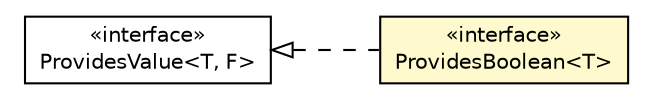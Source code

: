 #!/usr/local/bin/dot
#
# Class diagram 
# Generated by UMLGraph version R5_6-24-gf6e263 (http://www.umlgraph.org/)
#

digraph G {
	edge [fontname="Helvetica",fontsize=10,labelfontname="Helvetica",labelfontsize=10];
	node [fontname="Helvetica",fontsize=10,shape=plaintext];
	nodesep=0.25;
	ranksep=0.5;
	rankdir=LR;
	// org.turbogwt.core.providers.client.ProvidesBoolean<T>
	c3600 [label=<<table title="org.turbogwt.core.providers.client.ProvidesBoolean" border="0" cellborder="1" cellspacing="0" cellpadding="2" port="p" bgcolor="lemonChiffon" href="./ProvidesBoolean.html">
		<tr><td><table border="0" cellspacing="0" cellpadding="1">
<tr><td align="center" balign="center"> &#171;interface&#187; </td></tr>
<tr><td align="center" balign="center"> ProvidesBoolean&lt;T&gt; </td></tr>
		</table></td></tr>
		</table>>, URL="./ProvidesBoolean.html", fontname="Helvetica", fontcolor="black", fontsize=10.0];
	// org.turbogwt.core.providers.client.ProvidesValue<T, F>
	c3601 [label=<<table title="org.turbogwt.core.providers.client.ProvidesValue" border="0" cellborder="1" cellspacing="0" cellpadding="2" port="p" href="./ProvidesValue.html">
		<tr><td><table border="0" cellspacing="0" cellpadding="1">
<tr><td align="center" balign="center"> &#171;interface&#187; </td></tr>
<tr><td align="center" balign="center"> ProvidesValue&lt;T, F&gt; </td></tr>
		</table></td></tr>
		</table>>, URL="./ProvidesValue.html", fontname="Helvetica", fontcolor="black", fontsize=10.0];
	//org.turbogwt.core.providers.client.ProvidesBoolean<T> implements org.turbogwt.core.providers.client.ProvidesValue<T, F>
	c3601:p -> c3600:p [dir=back,arrowtail=empty,style=dashed];
}

